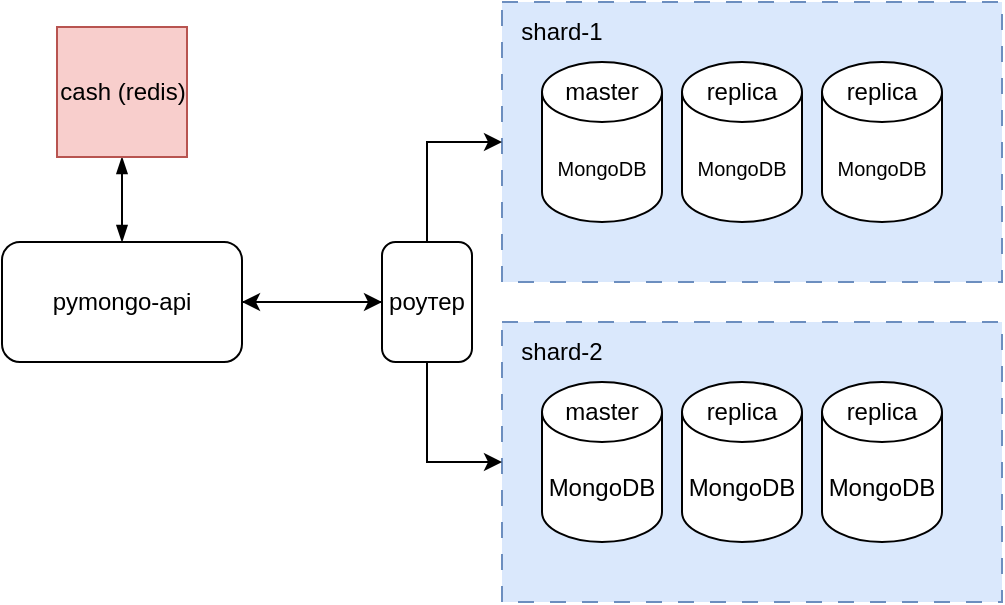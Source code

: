 <mxfile version="25.0.1">
  <diagram name="Page-1" id="-H_mtQnk-PTXWXPvYvuk">
    <mxGraphModel dx="744" dy="390" grid="1" gridSize="10" guides="1" tooltips="1" connect="1" arrows="1" fold="1" page="1" pageScale="1" pageWidth="1169" pageHeight="827" math="0" shadow="0">
      <root>
        <mxCell id="0" />
        <mxCell id="1" parent="0" />
        <mxCell id="uLa2FIIkXBWoVXCnlkZr-13" value="" style="rounded=0;whiteSpace=wrap;html=1;strokeColor=#6c8ebf;dashed=1;dashPattern=8 8;fillColor=#dae8fc;" vertex="1" parent="1">
          <mxGeometry x="610" y="170" width="250" height="140" as="geometry" />
        </mxCell>
        <mxCell id="uLa2FIIkXBWoVXCnlkZr-12" value="" style="rounded=0;whiteSpace=wrap;html=1;dashed=1;dashPattern=8 8;strokeWidth=1;perimeterSpacing=7;shadow=0;glass=0;fillColor=#dae8fc;strokeColor=#6c8ebf;" vertex="1" parent="1">
          <mxGeometry x="610" y="330" width="250" height="140" as="geometry" />
        </mxCell>
        <mxCell id="zA23MoTUsTF4_91t8viU-2" value="&lt;font style=&quot;font-size: 10px;&quot;&gt;MongoDB&lt;/font&gt;" style="shape=cylinder3;whiteSpace=wrap;html=1;boundedLbl=1;backgroundOutline=1;size=15;" parent="1" vertex="1">
          <mxGeometry x="630" y="200" width="60" height="80" as="geometry" />
        </mxCell>
        <mxCell id="uLa2FIIkXBWoVXCnlkZr-23" style="edgeStyle=orthogonalEdgeStyle;rounded=0;orthogonalLoop=1;jettySize=auto;html=1;entryX=0.5;entryY=1;entryDx=0;entryDy=0;startArrow=blockThin;startFill=1;endArrow=blockThin;endFill=1;" edge="1" parent="1" source="zA23MoTUsTF4_91t8viU-3" target="uLa2FIIkXBWoVXCnlkZr-22">
          <mxGeometry relative="1" as="geometry" />
        </mxCell>
        <mxCell id="zA23MoTUsTF4_91t8viU-3" value="pymongo-api" style="rounded=1;whiteSpace=wrap;html=1;" parent="1" vertex="1">
          <mxGeometry x="360" y="290" width="120" height="60" as="geometry" />
        </mxCell>
        <mxCell id="uLa2FIIkXBWoVXCnlkZr-1" value="MongoDB" style="shape=cylinder3;whiteSpace=wrap;html=1;boundedLbl=1;backgroundOutline=1;size=15;" vertex="1" parent="1">
          <mxGeometry x="630" y="360" width="60" height="80" as="geometry" />
        </mxCell>
        <mxCell id="uLa2FIIkXBWoVXCnlkZr-3" value="" style="edgeStyle=orthogonalEdgeStyle;rounded=0;orthogonalLoop=1;jettySize=auto;html=1;" edge="1" parent="1" source="uLa2FIIkXBWoVXCnlkZr-2" target="zA23MoTUsTF4_91t8viU-3">
          <mxGeometry relative="1" as="geometry" />
        </mxCell>
        <mxCell id="uLa2FIIkXBWoVXCnlkZr-4" value="" style="edgeStyle=orthogonalEdgeStyle;rounded=0;orthogonalLoop=1;jettySize=auto;html=1;exitX=1;exitY=0.5;exitDx=0;exitDy=0;entryX=0;entryY=0.5;entryDx=0;entryDy=0;entryPerimeter=0;" edge="1" parent="1" source="zA23MoTUsTF4_91t8viU-3" target="uLa2FIIkXBWoVXCnlkZr-2">
          <mxGeometry relative="1" as="geometry">
            <mxPoint x="480" y="320" as="sourcePoint" />
            <mxPoint x="630" y="240" as="targetPoint" />
          </mxGeometry>
        </mxCell>
        <mxCell id="uLa2FIIkXBWoVXCnlkZr-2" value="роутер" style="rounded=1;whiteSpace=wrap;html=1;" vertex="1" parent="1">
          <mxGeometry x="550" y="290" width="45" height="60" as="geometry" />
        </mxCell>
        <mxCell id="uLa2FIIkXBWoVXCnlkZr-5" style="edgeStyle=orthogonalEdgeStyle;rounded=0;orthogonalLoop=1;jettySize=auto;html=1;" edge="1" parent="1" source="uLa2FIIkXBWoVXCnlkZr-2">
          <mxGeometry relative="1" as="geometry">
            <mxPoint x="610" y="240" as="targetPoint" />
            <Array as="points">
              <mxPoint x="573" y="240" />
            </Array>
          </mxGeometry>
        </mxCell>
        <mxCell id="uLa2FIIkXBWoVXCnlkZr-7" style="edgeStyle=orthogonalEdgeStyle;rounded=0;orthogonalLoop=1;jettySize=auto;html=1;exitX=0.5;exitY=1;exitDx=0;exitDy=0;" edge="1" parent="1" source="uLa2FIIkXBWoVXCnlkZr-2">
          <mxGeometry relative="1" as="geometry">
            <mxPoint x="573" y="450" as="sourcePoint" />
            <mxPoint x="610" y="400" as="targetPoint" />
            <Array as="points">
              <mxPoint x="573" y="400" />
            </Array>
          </mxGeometry>
        </mxCell>
        <mxCell id="uLa2FIIkXBWoVXCnlkZr-8" value="&lt;font style=&quot;font-size: 10px;&quot;&gt;MongoDB&lt;/font&gt;" style="shape=cylinder3;whiteSpace=wrap;html=1;boundedLbl=1;backgroundOutline=1;size=15;" vertex="1" parent="1">
          <mxGeometry x="700" y="200" width="60" height="80" as="geometry" />
        </mxCell>
        <mxCell id="uLa2FIIkXBWoVXCnlkZr-9" value="&lt;font style=&quot;font-size: 10px;&quot;&gt;MongoDB&lt;/font&gt;" style="shape=cylinder3;whiteSpace=wrap;html=1;boundedLbl=1;backgroundOutline=1;size=15;" vertex="1" parent="1">
          <mxGeometry x="770" y="200" width="60" height="80" as="geometry" />
        </mxCell>
        <mxCell id="uLa2FIIkXBWoVXCnlkZr-10" value="MongoDB" style="shape=cylinder3;whiteSpace=wrap;html=1;boundedLbl=1;backgroundOutline=1;size=15;" vertex="1" parent="1">
          <mxGeometry x="700" y="360" width="60" height="80" as="geometry" />
        </mxCell>
        <mxCell id="uLa2FIIkXBWoVXCnlkZr-11" value="MongoDB" style="shape=cylinder3;whiteSpace=wrap;html=1;boundedLbl=1;backgroundOutline=1;size=15;" vertex="1" parent="1">
          <mxGeometry x="770" y="360" width="60" height="80" as="geometry" />
        </mxCell>
        <mxCell id="uLa2FIIkXBWoVXCnlkZr-14" value="master" style="text;html=1;align=center;verticalAlign=middle;whiteSpace=wrap;rounded=0;" vertex="1" parent="1">
          <mxGeometry x="635" y="200" width="50" height="30" as="geometry" />
        </mxCell>
        <mxCell id="uLa2FIIkXBWoVXCnlkZr-15" value="master" style="text;html=1;align=center;verticalAlign=middle;whiteSpace=wrap;rounded=0;" vertex="1" parent="1">
          <mxGeometry x="635" y="360" width="50" height="30" as="geometry" />
        </mxCell>
        <mxCell id="uLa2FIIkXBWoVXCnlkZr-16" value="replica" style="text;html=1;align=center;verticalAlign=middle;whiteSpace=wrap;rounded=0;" vertex="1" parent="1">
          <mxGeometry x="700" y="200" width="60" height="30" as="geometry" />
        </mxCell>
        <mxCell id="uLa2FIIkXBWoVXCnlkZr-17" value="replica" style="text;html=1;align=center;verticalAlign=middle;whiteSpace=wrap;rounded=0;" vertex="1" parent="1">
          <mxGeometry x="770" y="200" width="60" height="30" as="geometry" />
        </mxCell>
        <mxCell id="uLa2FIIkXBWoVXCnlkZr-18" value="replica" style="text;html=1;align=center;verticalAlign=middle;whiteSpace=wrap;rounded=0;" vertex="1" parent="1">
          <mxGeometry x="700" y="360" width="60" height="30" as="geometry" />
        </mxCell>
        <mxCell id="uLa2FIIkXBWoVXCnlkZr-19" value="replica" style="text;html=1;align=center;verticalAlign=middle;whiteSpace=wrap;rounded=0;" vertex="1" parent="1">
          <mxGeometry x="770" y="360" width="60" height="30" as="geometry" />
        </mxCell>
        <mxCell id="uLa2FIIkXBWoVXCnlkZr-20" value="shard-1" style="text;html=1;align=center;verticalAlign=middle;whiteSpace=wrap;rounded=0;" vertex="1" parent="1">
          <mxGeometry x="610" y="170" width="60" height="30" as="geometry" />
        </mxCell>
        <mxCell id="uLa2FIIkXBWoVXCnlkZr-21" value="shard-2" style="text;html=1;align=center;verticalAlign=middle;whiteSpace=wrap;rounded=0;" vertex="1" parent="1">
          <mxGeometry x="610" y="330" width="60" height="30" as="geometry" />
        </mxCell>
        <mxCell id="uLa2FIIkXBWoVXCnlkZr-22" value="cash (redis)" style="whiteSpace=wrap;html=1;aspect=fixed;fillColor=#f8cecc;strokeColor=#b85450;" vertex="1" parent="1">
          <mxGeometry x="387.5" y="182.5" width="65" height="65" as="geometry" />
        </mxCell>
      </root>
    </mxGraphModel>
  </diagram>
</mxfile>

